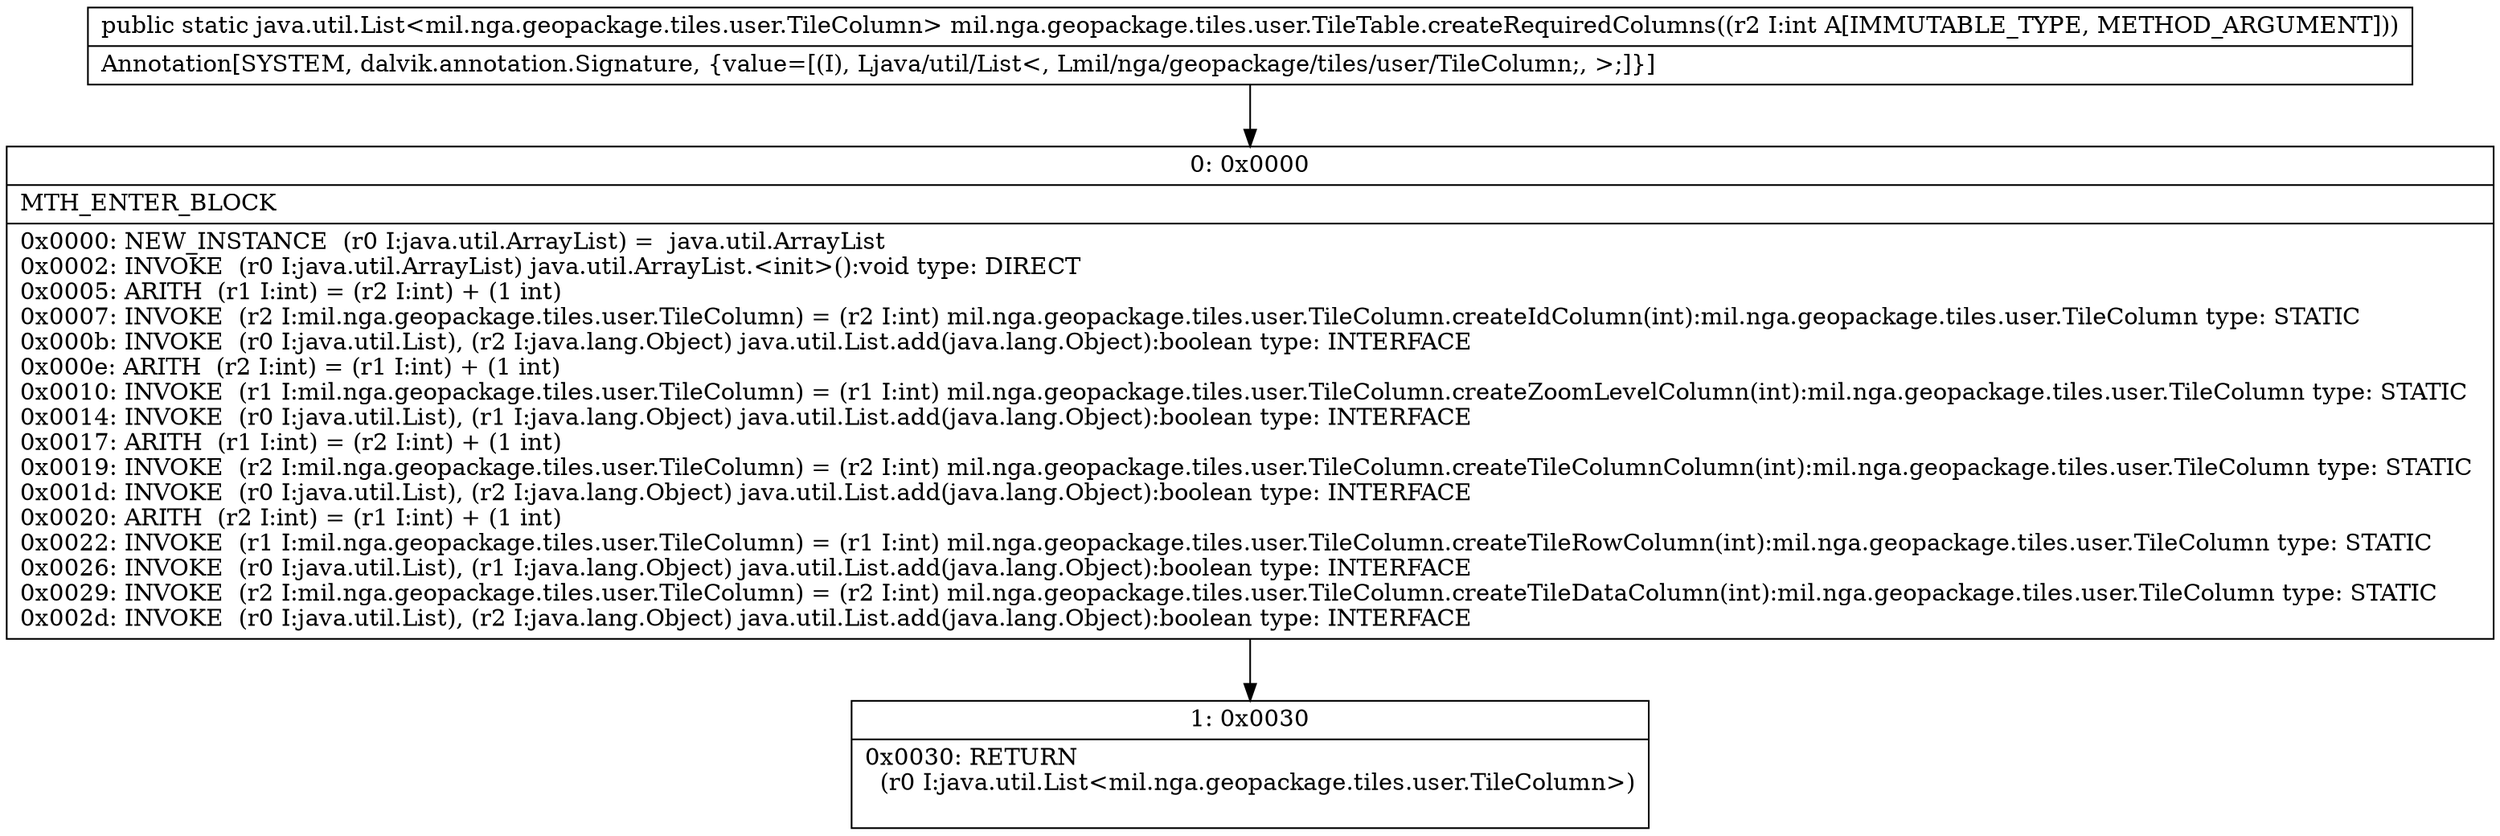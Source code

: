 digraph "CFG formil.nga.geopackage.tiles.user.TileTable.createRequiredColumns(I)Ljava\/util\/List;" {
Node_0 [shape=record,label="{0\:\ 0x0000|MTH_ENTER_BLOCK\l|0x0000: NEW_INSTANCE  (r0 I:java.util.ArrayList) =  java.util.ArrayList \l0x0002: INVOKE  (r0 I:java.util.ArrayList) java.util.ArrayList.\<init\>():void type: DIRECT \l0x0005: ARITH  (r1 I:int) = (r2 I:int) + (1 int) \l0x0007: INVOKE  (r2 I:mil.nga.geopackage.tiles.user.TileColumn) = (r2 I:int) mil.nga.geopackage.tiles.user.TileColumn.createIdColumn(int):mil.nga.geopackage.tiles.user.TileColumn type: STATIC \l0x000b: INVOKE  (r0 I:java.util.List), (r2 I:java.lang.Object) java.util.List.add(java.lang.Object):boolean type: INTERFACE \l0x000e: ARITH  (r2 I:int) = (r1 I:int) + (1 int) \l0x0010: INVOKE  (r1 I:mil.nga.geopackage.tiles.user.TileColumn) = (r1 I:int) mil.nga.geopackage.tiles.user.TileColumn.createZoomLevelColumn(int):mil.nga.geopackage.tiles.user.TileColumn type: STATIC \l0x0014: INVOKE  (r0 I:java.util.List), (r1 I:java.lang.Object) java.util.List.add(java.lang.Object):boolean type: INTERFACE \l0x0017: ARITH  (r1 I:int) = (r2 I:int) + (1 int) \l0x0019: INVOKE  (r2 I:mil.nga.geopackage.tiles.user.TileColumn) = (r2 I:int) mil.nga.geopackage.tiles.user.TileColumn.createTileColumnColumn(int):mil.nga.geopackage.tiles.user.TileColumn type: STATIC \l0x001d: INVOKE  (r0 I:java.util.List), (r2 I:java.lang.Object) java.util.List.add(java.lang.Object):boolean type: INTERFACE \l0x0020: ARITH  (r2 I:int) = (r1 I:int) + (1 int) \l0x0022: INVOKE  (r1 I:mil.nga.geopackage.tiles.user.TileColumn) = (r1 I:int) mil.nga.geopackage.tiles.user.TileColumn.createTileRowColumn(int):mil.nga.geopackage.tiles.user.TileColumn type: STATIC \l0x0026: INVOKE  (r0 I:java.util.List), (r1 I:java.lang.Object) java.util.List.add(java.lang.Object):boolean type: INTERFACE \l0x0029: INVOKE  (r2 I:mil.nga.geopackage.tiles.user.TileColumn) = (r2 I:int) mil.nga.geopackage.tiles.user.TileColumn.createTileDataColumn(int):mil.nga.geopackage.tiles.user.TileColumn type: STATIC \l0x002d: INVOKE  (r0 I:java.util.List), (r2 I:java.lang.Object) java.util.List.add(java.lang.Object):boolean type: INTERFACE \l}"];
Node_1 [shape=record,label="{1\:\ 0x0030|0x0030: RETURN  \l  (r0 I:java.util.List\<mil.nga.geopackage.tiles.user.TileColumn\>)\l \l}"];
MethodNode[shape=record,label="{public static java.util.List\<mil.nga.geopackage.tiles.user.TileColumn\> mil.nga.geopackage.tiles.user.TileTable.createRequiredColumns((r2 I:int A[IMMUTABLE_TYPE, METHOD_ARGUMENT]))  | Annotation[SYSTEM, dalvik.annotation.Signature, \{value=[(I), Ljava\/util\/List\<, Lmil\/nga\/geopackage\/tiles\/user\/TileColumn;, \>;]\}]\l}"];
MethodNode -> Node_0;
Node_0 -> Node_1;
}

